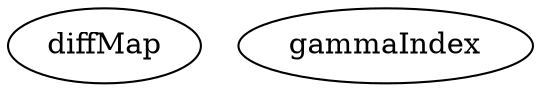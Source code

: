 /* Created by mdot for Matlab */
digraph m2html {

  diffMap [URL="diffMap.html"];
  gammaIndex [URL="gammaIndex.html"];
}